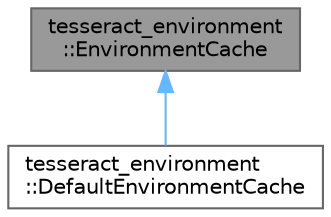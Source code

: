 digraph "tesseract_environment::EnvironmentCache"
{
 // LATEX_PDF_SIZE
  bgcolor="transparent";
  edge [fontname=Helvetica,fontsize=10,labelfontname=Helvetica,labelfontsize=10];
  node [fontname=Helvetica,fontsize=10,shape=box,height=0.2,width=0.4];
  Node1 [label="tesseract_environment\l::EnvironmentCache",height=0.2,width=0.4,color="gray40", fillcolor="grey60", style="filled", fontcolor="black",tooltip=" "];
  Node1 -> Node2 [dir="back",color="steelblue1",style="solid"];
  Node2 [label="tesseract_environment\l::DefaultEnvironmentCache",height=0.2,width=0.4,color="gray40", fillcolor="white", style="filled",URL="$d6/db7/classtesseract__environment_1_1DefaultEnvironmentCache.html",tooltip=" "];
}

